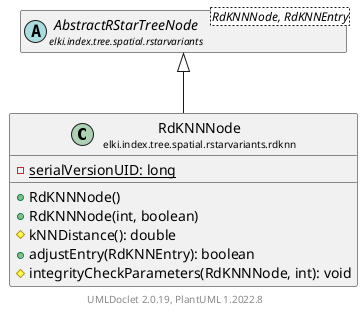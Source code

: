 @startuml
    remove .*\.(Instance|Par|Parameterizer|Factory)$
    set namespaceSeparator none
    hide empty fields
    hide empty methods

    class "<size:14>RdKNNNode\n<size:10>elki.index.tree.spatial.rstarvariants.rdknn" as elki.index.tree.spatial.rstarvariants.rdknn.RdKNNNode [[RdKNNNode.html]] {
        {static} -serialVersionUID: long
        +RdKNNNode()
        +RdKNNNode(int, boolean)
        #kNNDistance(): double
        +adjustEntry(RdKNNEntry): boolean
        #integrityCheckParameters(RdKNNNode, int): void
    }

    abstract class "<size:14>AbstractRStarTreeNode\n<size:10>elki.index.tree.spatial.rstarvariants" as elki.index.tree.spatial.rstarvariants.AbstractRStarTreeNode<RdKNNNode, RdKNNEntry> [[../AbstractRStarTreeNode.html]]

    elki.index.tree.spatial.rstarvariants.AbstractRStarTreeNode <|-- elki.index.tree.spatial.rstarvariants.rdknn.RdKNNNode

    center footer UMLDoclet 2.0.19, PlantUML 1.2022.8
@enduml

